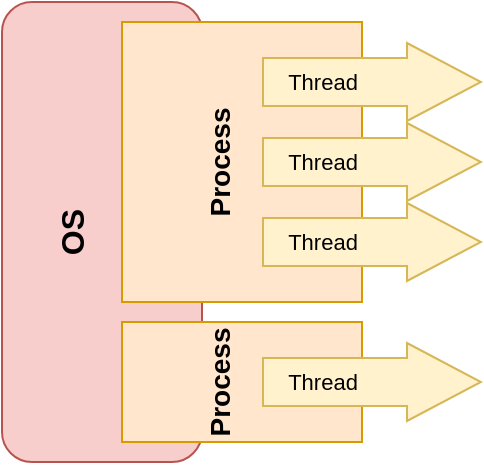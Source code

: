 <mxfile version="19.0.3" type="device"><diagram id="2sJpjqJBISgElCoQoxTR" name="Page-1"><mxGraphModel dx="1038" dy="689" grid="1" gridSize="10" guides="1" tooltips="1" connect="1" arrows="1" fold="1" page="1" pageScale="1" pageWidth="850" pageHeight="1100" math="0" shadow="0"><root><mxCell id="0"/><mxCell id="1" parent="0"/><mxCell id="W4kTT66vYFgVtJc2xzZE-1" value="&lt;br&gt;OS" style="rounded=1;whiteSpace=wrap;html=1;fillColor=#f8cecc;strokeColor=#b85450;horizontal=0;fontSize=16;fontStyle=1;labelPosition=center;verticalLabelPosition=middle;align=center;verticalAlign=top;" vertex="1" parent="1"><mxGeometry x="100" y="80" width="100" height="230" as="geometry"/></mxCell><mxCell id="W4kTT66vYFgVtJc2xzZE-2" value="&lt;br&gt;&lt;br&gt;Process" style="rounded=0;whiteSpace=wrap;html=1;fillColor=#ffe6cc;strokeColor=#d79b00;labelPosition=center;verticalLabelPosition=middle;align=center;verticalAlign=top;horizontal=0;fontSize=14;fontStyle=1" vertex="1" parent="1"><mxGeometry x="160" y="90" width="120" height="140" as="geometry"/></mxCell><mxCell id="W4kTT66vYFgVtJc2xzZE-3" value="" style="shape=flexArrow;endArrow=classic;html=1;rounded=0;endWidth=14;endSize=12;width=24;fillColor=#fff2cc;strokeColor=#d6b656;labelBackgroundColor=none;" edge="1" parent="1"><mxGeometry width="50" height="50" relative="1" as="geometry"><mxPoint x="230" y="120" as="sourcePoint"/><mxPoint x="340" y="120" as="targetPoint"/></mxGeometry></mxCell><mxCell id="W4kTT66vYFgVtJc2xzZE-4" value="Thread" style="edgeLabel;html=1;align=center;verticalAlign=middle;resizable=0;points=[];labelBackgroundColor=none;" vertex="1" connectable="0" parent="W4kTT66vYFgVtJc2xzZE-3"><mxGeometry x="0.4" y="-2" relative="1" as="geometry"><mxPoint x="-47" y="-2" as="offset"/></mxGeometry></mxCell><mxCell id="W4kTT66vYFgVtJc2xzZE-5" value="" style="shape=flexArrow;endArrow=classic;html=1;rounded=0;endWidth=14;endSize=12;width=24;fillColor=#fff2cc;strokeColor=#d6b656;labelBackgroundColor=none;" edge="1" parent="1"><mxGeometry width="50" height="50" relative="1" as="geometry"><mxPoint x="230" y="160" as="sourcePoint"/><mxPoint x="340" y="160" as="targetPoint"/></mxGeometry></mxCell><mxCell id="W4kTT66vYFgVtJc2xzZE-6" value="Thread" style="edgeLabel;html=1;align=center;verticalAlign=middle;resizable=0;points=[];labelBackgroundColor=none;" vertex="1" connectable="0" parent="W4kTT66vYFgVtJc2xzZE-5"><mxGeometry x="0.4" y="-2" relative="1" as="geometry"><mxPoint x="-47" y="-2" as="offset"/></mxGeometry></mxCell><mxCell id="W4kTT66vYFgVtJc2xzZE-7" value="" style="shape=flexArrow;endArrow=classic;html=1;rounded=0;endWidth=14;endSize=12;width=24;fillColor=#fff2cc;strokeColor=#d6b656;" edge="1" parent="1"><mxGeometry width="50" height="50" relative="1" as="geometry"><mxPoint x="230" y="200" as="sourcePoint"/><mxPoint x="340" y="200" as="targetPoint"/></mxGeometry></mxCell><mxCell id="W4kTT66vYFgVtJc2xzZE-8" value="Thread" style="edgeLabel;html=1;align=center;verticalAlign=middle;resizable=0;points=[];labelBackgroundColor=none;" vertex="1" connectable="0" parent="W4kTT66vYFgVtJc2xzZE-7"><mxGeometry x="0.4" y="-2" relative="1" as="geometry"><mxPoint x="-47" y="-2" as="offset"/></mxGeometry></mxCell><mxCell id="W4kTT66vYFgVtJc2xzZE-9" value="&lt;br&gt;&lt;br&gt;Process" style="rounded=0;whiteSpace=wrap;html=1;fillColor=#ffe6cc;strokeColor=#d79b00;labelPosition=center;verticalLabelPosition=middle;align=center;verticalAlign=top;horizontal=0;fontSize=14;fontStyle=1" vertex="1" parent="1"><mxGeometry x="160" y="240" width="120" height="60" as="geometry"/></mxCell><mxCell id="W4kTT66vYFgVtJc2xzZE-10" value="" style="shape=flexArrow;endArrow=classic;html=1;rounded=0;endWidth=14;endSize=12;width=24;fillColor=#fff2cc;strokeColor=#d6b656;" edge="1" parent="1"><mxGeometry width="50" height="50" relative="1" as="geometry"><mxPoint x="230" y="270" as="sourcePoint"/><mxPoint x="340" y="270" as="targetPoint"/></mxGeometry></mxCell><mxCell id="W4kTT66vYFgVtJc2xzZE-11" value="Thread" style="edgeLabel;html=1;align=center;verticalAlign=middle;resizable=0;points=[];labelBackgroundColor=none;" vertex="1" connectable="0" parent="W4kTT66vYFgVtJc2xzZE-10"><mxGeometry x="0.4" y="-2" relative="1" as="geometry"><mxPoint x="-47" y="-2" as="offset"/></mxGeometry></mxCell></root></mxGraphModel></diagram></mxfile>